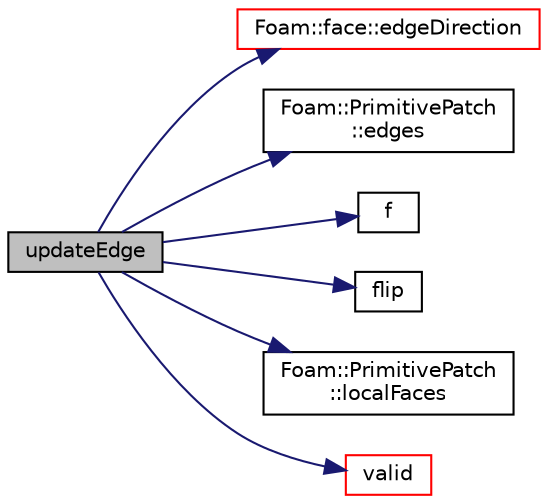 digraph "updateEdge"
{
  bgcolor="transparent";
  edge [fontname="Helvetica",fontsize="10",labelfontname="Helvetica",labelfontsize="10"];
  node [fontname="Helvetica",fontsize="10",shape=record];
  rankdir="LR";
  Node68 [label="updateEdge",height=0.2,width=0.4,color="black", fillcolor="grey75", style="filled", fontcolor="black"];
  Node68 -> Node69 [color="midnightblue",fontsize="10",style="solid",fontname="Helvetica"];
  Node69 [label="Foam::face::edgeDirection",height=0.2,width=0.4,color="red",URL="$a28369.html#a51c97b3c3d8a48cca8b5b5de600af185",tooltip="Return the edge direction on the face. "];
  Node68 -> Node75 [color="midnightblue",fontsize="10",style="solid",fontname="Helvetica"];
  Node75 [label="Foam::PrimitivePatch\l::edges",height=0.2,width=0.4,color="black",URL="$a28693.html#a21d764179912ddda5c6f95193c289846",tooltip="Return list of edges, address into LOCAL point list. "];
  Node68 -> Node76 [color="midnightblue",fontsize="10",style="solid",fontname="Helvetica"];
  Node76 [label="f",height=0.2,width=0.4,color="black",URL="$a18335.html#a888be93833ac7a23170555c69c690288"];
  Node68 -> Node77 [color="midnightblue",fontsize="10",style="solid",fontname="Helvetica"];
  Node77 [label="flip",height=0.2,width=0.4,color="black",URL="$a25873.html#a126cb0362ae2e7935520fb27343bad31",tooltip="Reverse orientation. "];
  Node68 -> Node78 [color="midnightblue",fontsize="10",style="solid",fontname="Helvetica"];
  Node78 [label="Foam::PrimitivePatch\l::localFaces",height=0.2,width=0.4,color="black",URL="$a28693.html#aa4bd29e9c9de3d53e26aa2bf2e803c60",tooltip="Return patch faces addressing into local point list. "];
  Node68 -> Node79 [color="midnightblue",fontsize="10",style="solid",fontname="Helvetica"];
  Node79 [label="valid",height=0.2,width=0.4,color="red",URL="$a25873.html#aa4ad85c1548bba1f67ef9566c82f7baa",tooltip="Check whether origin has been changed at all or. "];
}

